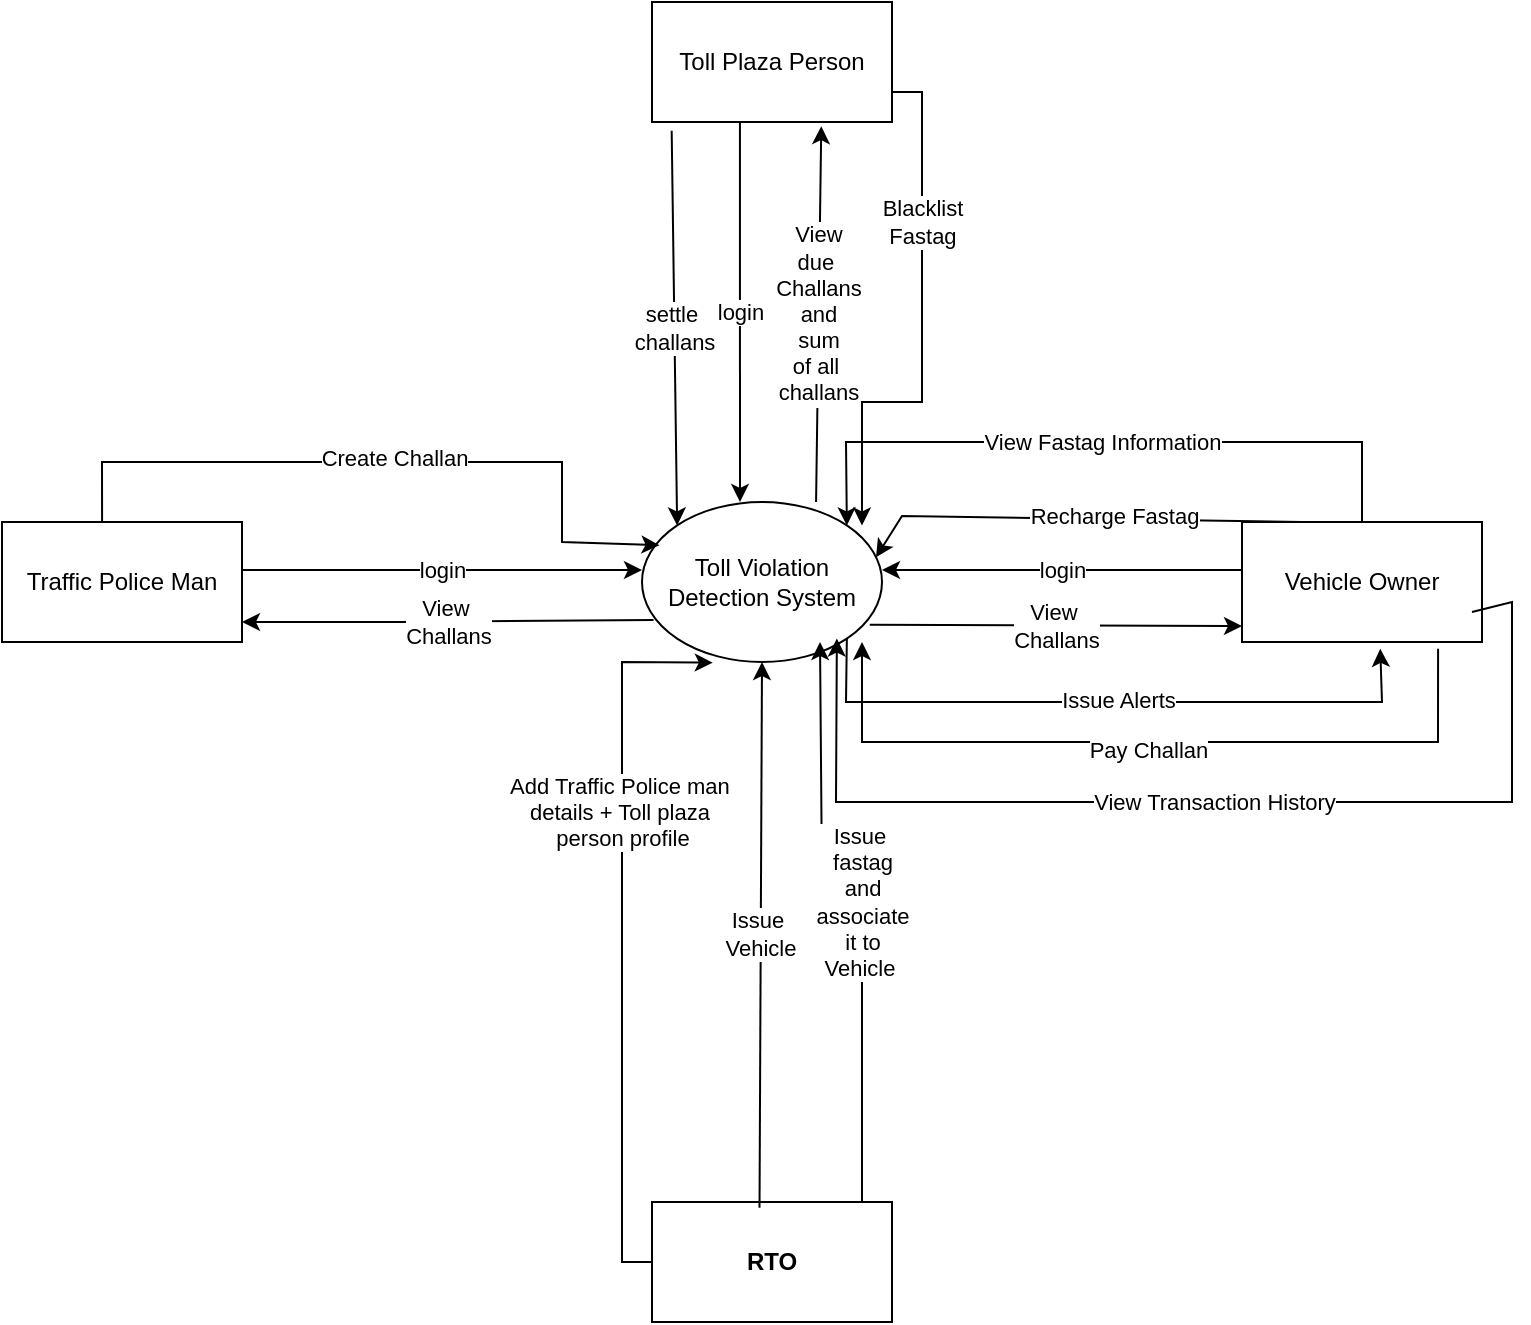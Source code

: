 <mxfile version="25.0.1">
  <diagram name="Page-1" id="Wpj46Y42t_OlFs60mnAA">
    <mxGraphModel dx="863" dy="505" grid="1" gridSize="10" guides="1" tooltips="1" connect="1" arrows="1" fold="1" page="0" pageScale="1" pageWidth="850" pageHeight="1100" math="0" shadow="0">
      <root>
        <mxCell id="0" />
        <mxCell id="1" parent="0" />
        <mxCell id="i_QNhuojQ1jFJpvXJWqr-1" value="Toll Violation Detection System" style="ellipse;whiteSpace=wrap;html=1;" parent="1" vertex="1">
          <mxGeometry x="360" y="250" width="120" height="80" as="geometry" />
        </mxCell>
        <mxCell id="i_QNhuojQ1jFJpvXJWqr-2" value="Vehicle Owner" style="whiteSpace=wrap;html=1;" parent="1" vertex="1">
          <mxGeometry x="660" y="260" width="120" height="60" as="geometry" />
        </mxCell>
        <mxCell id="i_QNhuojQ1jFJpvXJWqr-4" value="Traffic Police Man" style="whiteSpace=wrap;html=1;" parent="1" vertex="1">
          <mxGeometry x="40" y="260" width="120" height="60" as="geometry" />
        </mxCell>
        <mxCell id="i_QNhuojQ1jFJpvXJWqr-6" value="Toll Plaza Person" style="whiteSpace=wrap;html=1;" parent="1" vertex="1">
          <mxGeometry x="365" width="120" height="60" as="geometry" />
        </mxCell>
        <mxCell id="i_QNhuojQ1jFJpvXJWqr-8" value="&lt;b&gt;RTO&lt;/b&gt;" style="whiteSpace=wrap;html=1;" parent="1" vertex="1">
          <mxGeometry x="365" y="600" width="120" height="60" as="geometry" />
        </mxCell>
        <mxCell id="i_QNhuojQ1jFJpvXJWqr-11" value="Issue&amp;nbsp;&lt;div&gt;Vehicle&lt;/div&gt;" style="endArrow=classic;html=1;rounded=0;exitX=0.448;exitY=0.047;exitDx=0;exitDy=0;entryX=0.5;entryY=1;entryDx=0;entryDy=0;exitPerimeter=0;" parent="1" source="i_QNhuojQ1jFJpvXJWqr-8" target="i_QNhuojQ1jFJpvXJWqr-1" edge="1">
          <mxGeometry width="50" height="50" relative="1" as="geometry">
            <mxPoint x="400" y="320" as="sourcePoint" />
            <mxPoint x="450" y="270" as="targetPoint" />
          </mxGeometry>
        </mxCell>
        <mxCell id="i_QNhuojQ1jFJpvXJWqr-12" value="login" style="endArrow=classic;html=1;rounded=0;exitX=0;exitY=0.5;exitDx=0;exitDy=0;entryX=1;entryY=0.5;entryDx=0;entryDy=0;" parent="1" edge="1">
          <mxGeometry width="50" height="50" relative="1" as="geometry">
            <mxPoint x="660" y="284" as="sourcePoint" />
            <mxPoint x="480" y="284" as="targetPoint" />
          </mxGeometry>
        </mxCell>
        <mxCell id="i_QNhuojQ1jFJpvXJWqr-13" value="login" style="endArrow=classic;html=1;rounded=0;exitX=1;exitY=0.5;exitDx=0;exitDy=0;entryX=0;entryY=0.5;entryDx=0;entryDy=0;" parent="1" edge="1">
          <mxGeometry width="50" height="50" relative="1" as="geometry">
            <mxPoint x="160" y="284" as="sourcePoint" />
            <mxPoint x="360" y="284" as="targetPoint" />
          </mxGeometry>
        </mxCell>
        <mxCell id="i_QNhuojQ1jFJpvXJWqr-14" value="login" style="endArrow=classic;html=1;rounded=0;exitX=0.458;exitY=1;exitDx=0;exitDy=0;entryX=0.5;entryY=0;entryDx=0;entryDy=0;exitPerimeter=0;" parent="1" edge="1">
          <mxGeometry width="50" height="50" relative="1" as="geometry">
            <mxPoint x="408.96" y="60" as="sourcePoint" />
            <mxPoint x="409" y="250" as="targetPoint" />
          </mxGeometry>
        </mxCell>
        <mxCell id="i_QNhuojQ1jFJpvXJWqr-15" value="Issue&amp;nbsp;&lt;div&gt;fastag&lt;/div&gt;&lt;div&gt;and&lt;/div&gt;&lt;div&gt;associate&lt;/div&gt;&lt;div&gt;it to&lt;/div&gt;&lt;div&gt;Vehicle&amp;nbsp;&lt;/div&gt;" style="endArrow=classic;html=1;rounded=0;" parent="1" edge="1">
          <mxGeometry width="50" height="50" relative="1" as="geometry">
            <mxPoint x="470" y="600" as="sourcePoint" />
            <mxPoint x="449" y="320" as="targetPoint" />
            <Array as="points">
              <mxPoint x="470" y="440" />
              <mxPoint x="450" y="440" />
            </Array>
          </mxGeometry>
        </mxCell>
        <mxCell id="i_QNhuojQ1jFJpvXJWqr-16" value="Add Traffic Police man&amp;nbsp;&lt;div&gt;details + Toll plaza&amp;nbsp;&lt;/div&gt;&lt;div&gt;person profile&lt;/div&gt;" style="endArrow=classic;html=1;rounded=0;entryX=0.295;entryY=1.004;entryDx=0;entryDy=0;entryPerimeter=0;exitX=0;exitY=0.5;exitDx=0;exitDy=0;" parent="1" source="i_QNhuojQ1jFJpvXJWqr-8" target="i_QNhuojQ1jFJpvXJWqr-1" edge="1">
          <mxGeometry x="0.335" width="50" height="50" relative="1" as="geometry">
            <mxPoint x="350" y="630" as="sourcePoint" />
            <mxPoint x="400" y="390" as="targetPoint" />
            <Array as="points">
              <mxPoint x="350" y="630" />
              <mxPoint x="350" y="330" />
            </Array>
            <mxPoint as="offset" />
          </mxGeometry>
        </mxCell>
        <mxCell id="i_QNhuojQ1jFJpvXJWqr-17" value="" style="endArrow=classic;html=1;rounded=0;exitX=0.417;exitY=0;exitDx=0;exitDy=0;exitPerimeter=0;entryX=0.073;entryY=0.27;entryDx=0;entryDy=0;entryPerimeter=0;" parent="1" source="i_QNhuojQ1jFJpvXJWqr-4" target="i_QNhuojQ1jFJpvXJWqr-1" edge="1">
          <mxGeometry width="50" height="50" relative="1" as="geometry">
            <mxPoint x="350" y="200" as="sourcePoint" />
            <mxPoint x="400" y="150" as="targetPoint" />
            <Array as="points">
              <mxPoint x="90" y="230" />
              <mxPoint x="320" y="230" />
              <mxPoint x="320" y="270" />
            </Array>
          </mxGeometry>
        </mxCell>
        <mxCell id="i_QNhuojQ1jFJpvXJWqr-18" value="Create Challan" style="edgeLabel;html=1;align=center;verticalAlign=middle;resizable=0;points=[];" parent="i_QNhuojQ1jFJpvXJWqr-17" vertex="1" connectable="0">
          <mxGeometry x="0.006" y="2" relative="1" as="geometry">
            <mxPoint as="offset" />
          </mxGeometry>
        </mxCell>
        <mxCell id="i_QNhuojQ1jFJpvXJWqr-19" value="View&amp;nbsp;&lt;div&gt;Challans&lt;/div&gt;" style="endArrow=classic;html=1;rounded=0;entryX=1;entryY=0.833;entryDx=0;entryDy=0;exitX=0.048;exitY=0.737;exitDx=0;exitDy=0;exitPerimeter=0;entryPerimeter=0;" parent="1" source="i_QNhuojQ1jFJpvXJWqr-1" target="i_QNhuojQ1jFJpvXJWqr-4" edge="1">
          <mxGeometry width="50" height="50" relative="1" as="geometry">
            <mxPoint x="350" y="200" as="sourcePoint" />
            <mxPoint x="400" y="150" as="targetPoint" />
            <Array as="points">
              <mxPoint x="240" y="310" />
            </Array>
          </mxGeometry>
        </mxCell>
        <mxCell id="i_QNhuojQ1jFJpvXJWqr-20" value="View&amp;nbsp;&lt;div&gt;Challans&lt;/div&gt;" style="endArrow=classic;html=1;rounded=0;entryX=0;entryY=0.75;entryDx=0;entryDy=0;exitX=0.949;exitY=0.68;exitDx=0;exitDy=0;exitPerimeter=0;" parent="1" edge="1">
          <mxGeometry width="50" height="50" relative="1" as="geometry">
            <mxPoint x="473.88" y="311.4" as="sourcePoint" />
            <mxPoint x="660" y="312" as="targetPoint" />
            <Array as="points" />
          </mxGeometry>
        </mxCell>
        <mxCell id="i_QNhuojQ1jFJpvXJWqr-21" value="View&lt;div&gt;due&amp;nbsp;&lt;div&gt;Challans&lt;/div&gt;&lt;div&gt;and&lt;/div&gt;&lt;div&gt;sum&lt;/div&gt;&lt;div&gt;of all&amp;nbsp;&lt;/div&gt;&lt;div&gt;challans&lt;/div&gt;&lt;/div&gt;" style="endArrow=classic;html=1;rounded=0;entryX=0.647;entryY=1.035;entryDx=0;entryDy=0;exitX=0.667;exitY=0;exitDx=0;exitDy=0;exitPerimeter=0;entryPerimeter=0;" parent="1" edge="1">
          <mxGeometry width="50" height="50" relative="1" as="geometry">
            <mxPoint x="447.04" y="250" as="sourcePoint" />
            <mxPoint x="449.64" y="62.1" as="targetPoint" />
            <Array as="points" />
          </mxGeometry>
        </mxCell>
        <mxCell id="i_QNhuojQ1jFJpvXJWqr-22" value="settle&amp;nbsp;&lt;div&gt;challans&lt;/div&gt;" style="endArrow=classic;html=1;rounded=0;exitX=0.082;exitY=1.073;exitDx=0;exitDy=0;exitPerimeter=0;entryX=0;entryY=0;entryDx=0;entryDy=0;" parent="1" source="i_QNhuojQ1jFJpvXJWqr-6" target="i_QNhuojQ1jFJpvXJWqr-1" edge="1">
          <mxGeometry width="50" height="50" relative="1" as="geometry">
            <mxPoint x="350" y="200" as="sourcePoint" />
            <mxPoint x="400" y="150" as="targetPoint" />
          </mxGeometry>
        </mxCell>
        <mxCell id="i_QNhuojQ1jFJpvXJWqr-23" value="" style="endArrow=classic;html=1;rounded=0;exitX=0.25;exitY=0;exitDx=0;exitDy=0;entryX=0.975;entryY=0.346;entryDx=0;entryDy=0;entryPerimeter=0;" parent="1" source="i_QNhuojQ1jFJpvXJWqr-2" target="i_QNhuojQ1jFJpvXJWqr-1" edge="1">
          <mxGeometry width="50" height="50" relative="1" as="geometry">
            <mxPoint x="350" y="200" as="sourcePoint" />
            <mxPoint x="400" y="150" as="targetPoint" />
            <Array as="points">
              <mxPoint x="490" y="257" />
            </Array>
          </mxGeometry>
        </mxCell>
        <mxCell id="i_QNhuojQ1jFJpvXJWqr-24" value="Recharge Fastag" style="edgeLabel;html=1;align=center;verticalAlign=middle;resizable=0;points=[];" parent="i_QNhuojQ1jFJpvXJWqr-23" vertex="1" connectable="0">
          <mxGeometry x="-0.158" y="-2" relative="1" as="geometry">
            <mxPoint as="offset" />
          </mxGeometry>
        </mxCell>
        <mxCell id="i_QNhuojQ1jFJpvXJWqr-25" value="" style="endArrow=classic;html=1;rounded=0;entryX=0.576;entryY=1.057;entryDx=0;entryDy=0;entryPerimeter=0;exitX=1;exitY=1;exitDx=0;exitDy=0;" parent="1" source="i_QNhuojQ1jFJpvXJWqr-1" target="i_QNhuojQ1jFJpvXJWqr-2" edge="1">
          <mxGeometry width="50" height="50" relative="1" as="geometry">
            <mxPoint x="350" y="340" as="sourcePoint" />
            <mxPoint x="800" y="340" as="targetPoint" />
            <Array as="points">
              <mxPoint x="462" y="350" />
              <mxPoint x="730" y="350" />
            </Array>
          </mxGeometry>
        </mxCell>
        <mxCell id="i_QNhuojQ1jFJpvXJWqr-26" value="Issue Alerts" style="edgeLabel;html=1;align=center;verticalAlign=middle;resizable=0;points=[];" parent="i_QNhuojQ1jFJpvXJWqr-25" vertex="1" connectable="0">
          <mxGeometry x="0.027" y="1" relative="1" as="geometry">
            <mxPoint as="offset" />
          </mxGeometry>
        </mxCell>
        <mxCell id="i_QNhuojQ1jFJpvXJWqr-27" value="" style="endArrow=classic;html=1;rounded=0;exitX=0.817;exitY=1.057;exitDx=0;exitDy=0;exitPerimeter=0;" parent="1" source="i_QNhuojQ1jFJpvXJWqr-2" edge="1">
          <mxGeometry width="50" height="50" relative="1" as="geometry">
            <mxPoint x="750" y="400" as="sourcePoint" />
            <mxPoint x="470" y="320" as="targetPoint" />
            <Array as="points">
              <mxPoint x="758" y="370" />
              <mxPoint x="470" y="370" />
            </Array>
          </mxGeometry>
        </mxCell>
        <mxCell id="i_QNhuojQ1jFJpvXJWqr-28" value="Pay Challan" style="edgeLabel;html=1;align=center;verticalAlign=middle;resizable=0;points=[];" parent="i_QNhuojQ1jFJpvXJWqr-27" vertex="1" connectable="0">
          <mxGeometry x="-0.004" y="4" relative="1" as="geometry">
            <mxPoint as="offset" />
          </mxGeometry>
        </mxCell>
        <mxCell id="i_QNhuojQ1jFJpvXJWqr-29" value="Blacklist&lt;div&gt;Fastag&lt;/div&gt;" style="endArrow=classic;html=1;rounded=0;entryX=1;entryY=0;entryDx=0;entryDy=0;exitX=1;exitY=0.75;exitDx=0;exitDy=0;" parent="1" source="i_QNhuojQ1jFJpvXJWqr-6" edge="1">
          <mxGeometry x="-0.389" width="50" height="50" relative="1" as="geometry">
            <mxPoint x="490" y="40" as="sourcePoint" />
            <mxPoint x="469.996" y="261.716" as="targetPoint" />
            <Array as="points">
              <mxPoint x="500" y="45" />
              <mxPoint x="500" y="200" />
              <mxPoint x="470" y="200" />
            </Array>
            <mxPoint as="offset" />
          </mxGeometry>
        </mxCell>
        <mxCell id="FRbPkANIRBKqyUADLu0z-1" value="View Fastag Information" style="endArrow=classic;html=1;rounded=0;exitX=0.5;exitY=0;exitDx=0;exitDy=0;entryX=1;entryY=0;entryDx=0;entryDy=0;" edge="1" parent="1" source="i_QNhuojQ1jFJpvXJWqr-2" target="i_QNhuojQ1jFJpvXJWqr-1">
          <mxGeometry width="50" height="50" relative="1" as="geometry">
            <mxPoint x="340" y="370" as="sourcePoint" />
            <mxPoint x="390" y="320" as="targetPoint" />
            <Array as="points">
              <mxPoint x="720" y="220" />
              <mxPoint x="462" y="220" />
            </Array>
          </mxGeometry>
        </mxCell>
        <mxCell id="FRbPkANIRBKqyUADLu0z-2" value="View Transaction History" style="endArrow=classic;html=1;rounded=0;exitX=1;exitY=0.75;exitDx=0;exitDy=0;entryX=1;entryY=1;entryDx=0;entryDy=0;" edge="1" parent="1">
          <mxGeometry width="50" height="50" relative="1" as="geometry">
            <mxPoint x="775" y="305" as="sourcePoint" />
            <mxPoint x="457.426" y="318.284" as="targetPoint" />
            <Array as="points">
              <mxPoint x="795" y="300" />
              <mxPoint x="795" y="400" />
              <mxPoint x="457" y="400" />
            </Array>
          </mxGeometry>
        </mxCell>
      </root>
    </mxGraphModel>
  </diagram>
</mxfile>
